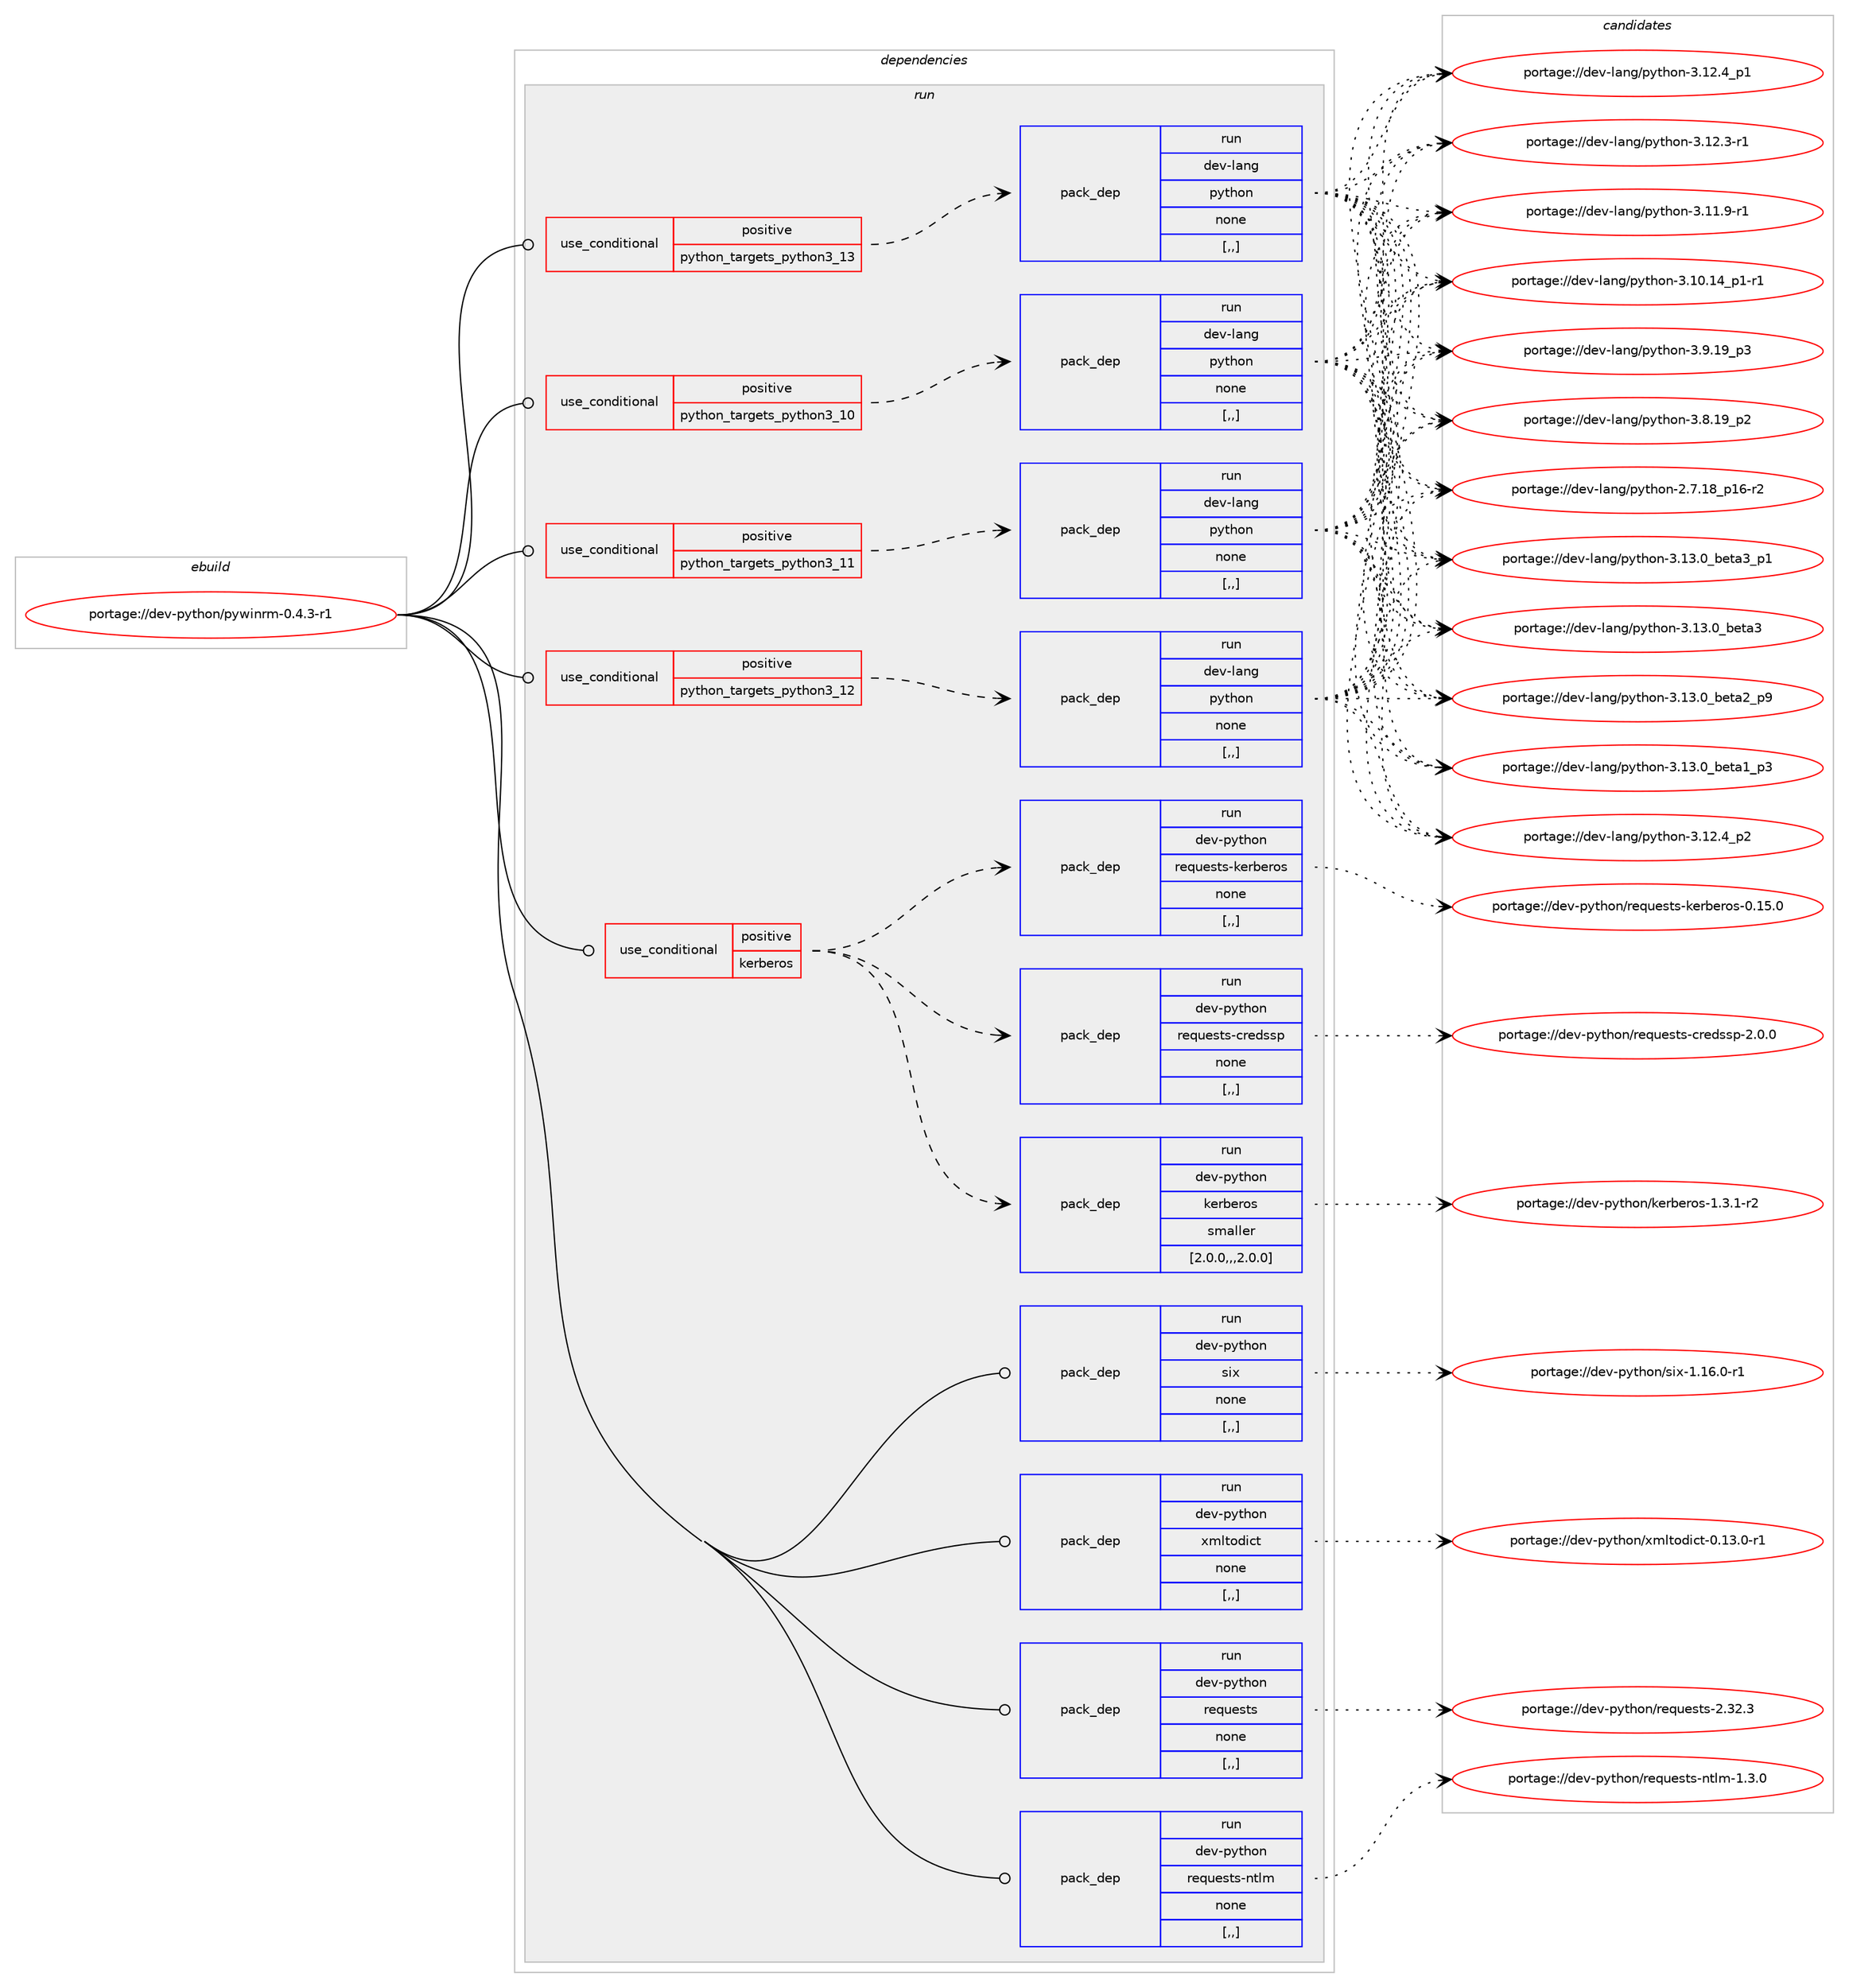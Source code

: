 digraph prolog {

# *************
# Graph options
# *************

newrank=true;
concentrate=true;
compound=true;
graph [rankdir=LR,fontname=Helvetica,fontsize=10,ranksep=1.5];#, ranksep=2.5, nodesep=0.2];
edge  [arrowhead=vee];
node  [fontname=Helvetica,fontsize=10];

# **********
# The ebuild
# **********

subgraph cluster_leftcol {
color=gray;
label=<<i>ebuild</i>>;
id [label="portage://dev-python/pywinrm-0.4.3-r1", color=red, width=4, href="../dev-python/pywinrm-0.4.3-r1.svg"];
}

# ****************
# The dependencies
# ****************

subgraph cluster_midcol {
color=gray;
label=<<i>dependencies</i>>;
subgraph cluster_compile {
fillcolor="#eeeeee";
style=filled;
label=<<i>compile</i>>;
}
subgraph cluster_compileandrun {
fillcolor="#eeeeee";
style=filled;
label=<<i>compile and run</i>>;
}
subgraph cluster_run {
fillcolor="#eeeeee";
style=filled;
label=<<i>run</i>>;
subgraph cond38425 {
dependency160365 [label=<<TABLE BORDER="0" CELLBORDER="1" CELLSPACING="0" CELLPADDING="4"><TR><TD ROWSPAN="3" CELLPADDING="10">use_conditional</TD></TR><TR><TD>positive</TD></TR><TR><TD>kerberos</TD></TR></TABLE>>, shape=none, color=red];
subgraph pack120668 {
dependency160366 [label=<<TABLE BORDER="0" CELLBORDER="1" CELLSPACING="0" CELLPADDING="4" WIDTH="220"><TR><TD ROWSPAN="6" CELLPADDING="30">pack_dep</TD></TR><TR><TD WIDTH="110">run</TD></TR><TR><TD>dev-python</TD></TR><TR><TD>kerberos</TD></TR><TR><TD>smaller</TD></TR><TR><TD>[2.0.0,,,2.0.0]</TD></TR></TABLE>>, shape=none, color=blue];
}
dependency160365:e -> dependency160366:w [weight=20,style="dashed",arrowhead="vee"];
subgraph pack120669 {
dependency160367 [label=<<TABLE BORDER="0" CELLBORDER="1" CELLSPACING="0" CELLPADDING="4" WIDTH="220"><TR><TD ROWSPAN="6" CELLPADDING="30">pack_dep</TD></TR><TR><TD WIDTH="110">run</TD></TR><TR><TD>dev-python</TD></TR><TR><TD>requests-credssp</TD></TR><TR><TD>none</TD></TR><TR><TD>[,,]</TD></TR></TABLE>>, shape=none, color=blue];
}
dependency160365:e -> dependency160367:w [weight=20,style="dashed",arrowhead="vee"];
subgraph pack120670 {
dependency160368 [label=<<TABLE BORDER="0" CELLBORDER="1" CELLSPACING="0" CELLPADDING="4" WIDTH="220"><TR><TD ROWSPAN="6" CELLPADDING="30">pack_dep</TD></TR><TR><TD WIDTH="110">run</TD></TR><TR><TD>dev-python</TD></TR><TR><TD>requests-kerberos</TD></TR><TR><TD>none</TD></TR><TR><TD>[,,]</TD></TR></TABLE>>, shape=none, color=blue];
}
dependency160365:e -> dependency160368:w [weight=20,style="dashed",arrowhead="vee"];
}
id:e -> dependency160365:w [weight=20,style="solid",arrowhead="odot"];
subgraph cond38426 {
dependency160369 [label=<<TABLE BORDER="0" CELLBORDER="1" CELLSPACING="0" CELLPADDING="4"><TR><TD ROWSPAN="3" CELLPADDING="10">use_conditional</TD></TR><TR><TD>positive</TD></TR><TR><TD>python_targets_python3_10</TD></TR></TABLE>>, shape=none, color=red];
subgraph pack120671 {
dependency160370 [label=<<TABLE BORDER="0" CELLBORDER="1" CELLSPACING="0" CELLPADDING="4" WIDTH="220"><TR><TD ROWSPAN="6" CELLPADDING="30">pack_dep</TD></TR><TR><TD WIDTH="110">run</TD></TR><TR><TD>dev-lang</TD></TR><TR><TD>python</TD></TR><TR><TD>none</TD></TR><TR><TD>[,,]</TD></TR></TABLE>>, shape=none, color=blue];
}
dependency160369:e -> dependency160370:w [weight=20,style="dashed",arrowhead="vee"];
}
id:e -> dependency160369:w [weight=20,style="solid",arrowhead="odot"];
subgraph cond38427 {
dependency160371 [label=<<TABLE BORDER="0" CELLBORDER="1" CELLSPACING="0" CELLPADDING="4"><TR><TD ROWSPAN="3" CELLPADDING="10">use_conditional</TD></TR><TR><TD>positive</TD></TR><TR><TD>python_targets_python3_11</TD></TR></TABLE>>, shape=none, color=red];
subgraph pack120672 {
dependency160372 [label=<<TABLE BORDER="0" CELLBORDER="1" CELLSPACING="0" CELLPADDING="4" WIDTH="220"><TR><TD ROWSPAN="6" CELLPADDING="30">pack_dep</TD></TR><TR><TD WIDTH="110">run</TD></TR><TR><TD>dev-lang</TD></TR><TR><TD>python</TD></TR><TR><TD>none</TD></TR><TR><TD>[,,]</TD></TR></TABLE>>, shape=none, color=blue];
}
dependency160371:e -> dependency160372:w [weight=20,style="dashed",arrowhead="vee"];
}
id:e -> dependency160371:w [weight=20,style="solid",arrowhead="odot"];
subgraph cond38428 {
dependency160373 [label=<<TABLE BORDER="0" CELLBORDER="1" CELLSPACING="0" CELLPADDING="4"><TR><TD ROWSPAN="3" CELLPADDING="10">use_conditional</TD></TR><TR><TD>positive</TD></TR><TR><TD>python_targets_python3_12</TD></TR></TABLE>>, shape=none, color=red];
subgraph pack120673 {
dependency160374 [label=<<TABLE BORDER="0" CELLBORDER="1" CELLSPACING="0" CELLPADDING="4" WIDTH="220"><TR><TD ROWSPAN="6" CELLPADDING="30">pack_dep</TD></TR><TR><TD WIDTH="110">run</TD></TR><TR><TD>dev-lang</TD></TR><TR><TD>python</TD></TR><TR><TD>none</TD></TR><TR><TD>[,,]</TD></TR></TABLE>>, shape=none, color=blue];
}
dependency160373:e -> dependency160374:w [weight=20,style="dashed",arrowhead="vee"];
}
id:e -> dependency160373:w [weight=20,style="solid",arrowhead="odot"];
subgraph cond38429 {
dependency160375 [label=<<TABLE BORDER="0" CELLBORDER="1" CELLSPACING="0" CELLPADDING="4"><TR><TD ROWSPAN="3" CELLPADDING="10">use_conditional</TD></TR><TR><TD>positive</TD></TR><TR><TD>python_targets_python3_13</TD></TR></TABLE>>, shape=none, color=red];
subgraph pack120674 {
dependency160376 [label=<<TABLE BORDER="0" CELLBORDER="1" CELLSPACING="0" CELLPADDING="4" WIDTH="220"><TR><TD ROWSPAN="6" CELLPADDING="30">pack_dep</TD></TR><TR><TD WIDTH="110">run</TD></TR><TR><TD>dev-lang</TD></TR><TR><TD>python</TD></TR><TR><TD>none</TD></TR><TR><TD>[,,]</TD></TR></TABLE>>, shape=none, color=blue];
}
dependency160375:e -> dependency160376:w [weight=20,style="dashed",arrowhead="vee"];
}
id:e -> dependency160375:w [weight=20,style="solid",arrowhead="odot"];
subgraph pack120675 {
dependency160377 [label=<<TABLE BORDER="0" CELLBORDER="1" CELLSPACING="0" CELLPADDING="4" WIDTH="220"><TR><TD ROWSPAN="6" CELLPADDING="30">pack_dep</TD></TR><TR><TD WIDTH="110">run</TD></TR><TR><TD>dev-python</TD></TR><TR><TD>requests</TD></TR><TR><TD>none</TD></TR><TR><TD>[,,]</TD></TR></TABLE>>, shape=none, color=blue];
}
id:e -> dependency160377:w [weight=20,style="solid",arrowhead="odot"];
subgraph pack120676 {
dependency160378 [label=<<TABLE BORDER="0" CELLBORDER="1" CELLSPACING="0" CELLPADDING="4" WIDTH="220"><TR><TD ROWSPAN="6" CELLPADDING="30">pack_dep</TD></TR><TR><TD WIDTH="110">run</TD></TR><TR><TD>dev-python</TD></TR><TR><TD>requests-ntlm</TD></TR><TR><TD>none</TD></TR><TR><TD>[,,]</TD></TR></TABLE>>, shape=none, color=blue];
}
id:e -> dependency160378:w [weight=20,style="solid",arrowhead="odot"];
subgraph pack120677 {
dependency160379 [label=<<TABLE BORDER="0" CELLBORDER="1" CELLSPACING="0" CELLPADDING="4" WIDTH="220"><TR><TD ROWSPAN="6" CELLPADDING="30">pack_dep</TD></TR><TR><TD WIDTH="110">run</TD></TR><TR><TD>dev-python</TD></TR><TR><TD>six</TD></TR><TR><TD>none</TD></TR><TR><TD>[,,]</TD></TR></TABLE>>, shape=none, color=blue];
}
id:e -> dependency160379:w [weight=20,style="solid",arrowhead="odot"];
subgraph pack120678 {
dependency160380 [label=<<TABLE BORDER="0" CELLBORDER="1" CELLSPACING="0" CELLPADDING="4" WIDTH="220"><TR><TD ROWSPAN="6" CELLPADDING="30">pack_dep</TD></TR><TR><TD WIDTH="110">run</TD></TR><TR><TD>dev-python</TD></TR><TR><TD>xmltodict</TD></TR><TR><TD>none</TD></TR><TR><TD>[,,]</TD></TR></TABLE>>, shape=none, color=blue];
}
id:e -> dependency160380:w [weight=20,style="solid",arrowhead="odot"];
}
}

# **************
# The candidates
# **************

subgraph cluster_choices {
rank=same;
color=gray;
label=<<i>candidates</i>>;

subgraph choice120668 {
color=black;
nodesep=1;
choice1001011184511212111610411111047107101114981011141111154549465146494511450 [label="portage://dev-python/kerberos-1.3.1-r2", color=red, width=4,href="../dev-python/kerberos-1.3.1-r2.svg"];
dependency160366:e -> choice1001011184511212111610411111047107101114981011141111154549465146494511450:w [style=dotted,weight="100"];
}
subgraph choice120669 {
color=black;
nodesep=1;
choice10010111845112121116104111110471141011131171011151161154599114101100115115112455046484648 [label="portage://dev-python/requests-credssp-2.0.0", color=red, width=4,href="../dev-python/requests-credssp-2.0.0.svg"];
dependency160367:e -> choice10010111845112121116104111110471141011131171011151161154599114101100115115112455046484648:w [style=dotted,weight="100"];
}
subgraph choice120670 {
color=black;
nodesep=1;
choice1001011184511212111610411111047114101113117101115116115451071011149810111411111545484649534648 [label="portage://dev-python/requests-kerberos-0.15.0", color=red, width=4,href="../dev-python/requests-kerberos-0.15.0.svg"];
dependency160368:e -> choice1001011184511212111610411111047114101113117101115116115451071011149810111411111545484649534648:w [style=dotted,weight="100"];
}
subgraph choice120671 {
color=black;
nodesep=1;
choice10010111845108971101034711212111610411111045514649514648959810111697519511249 [label="portage://dev-lang/python-3.13.0_beta3_p1", color=red, width=4,href="../dev-lang/python-3.13.0_beta3_p1.svg"];
choice1001011184510897110103471121211161041111104551464951464895981011169751 [label="portage://dev-lang/python-3.13.0_beta3", color=red, width=4,href="../dev-lang/python-3.13.0_beta3.svg"];
choice10010111845108971101034711212111610411111045514649514648959810111697509511257 [label="portage://dev-lang/python-3.13.0_beta2_p9", color=red, width=4,href="../dev-lang/python-3.13.0_beta2_p9.svg"];
choice10010111845108971101034711212111610411111045514649514648959810111697499511251 [label="portage://dev-lang/python-3.13.0_beta1_p3", color=red, width=4,href="../dev-lang/python-3.13.0_beta1_p3.svg"];
choice100101118451089711010347112121116104111110455146495046529511250 [label="portage://dev-lang/python-3.12.4_p2", color=red, width=4,href="../dev-lang/python-3.12.4_p2.svg"];
choice100101118451089711010347112121116104111110455146495046529511249 [label="portage://dev-lang/python-3.12.4_p1", color=red, width=4,href="../dev-lang/python-3.12.4_p1.svg"];
choice100101118451089711010347112121116104111110455146495046514511449 [label="portage://dev-lang/python-3.12.3-r1", color=red, width=4,href="../dev-lang/python-3.12.3-r1.svg"];
choice100101118451089711010347112121116104111110455146494946574511449 [label="portage://dev-lang/python-3.11.9-r1", color=red, width=4,href="../dev-lang/python-3.11.9-r1.svg"];
choice100101118451089711010347112121116104111110455146494846495295112494511449 [label="portage://dev-lang/python-3.10.14_p1-r1", color=red, width=4,href="../dev-lang/python-3.10.14_p1-r1.svg"];
choice100101118451089711010347112121116104111110455146574649579511251 [label="portage://dev-lang/python-3.9.19_p3", color=red, width=4,href="../dev-lang/python-3.9.19_p3.svg"];
choice100101118451089711010347112121116104111110455146564649579511250 [label="portage://dev-lang/python-3.8.19_p2", color=red, width=4,href="../dev-lang/python-3.8.19_p2.svg"];
choice100101118451089711010347112121116104111110455046554649569511249544511450 [label="portage://dev-lang/python-2.7.18_p16-r2", color=red, width=4,href="../dev-lang/python-2.7.18_p16-r2.svg"];
dependency160370:e -> choice10010111845108971101034711212111610411111045514649514648959810111697519511249:w [style=dotted,weight="100"];
dependency160370:e -> choice1001011184510897110103471121211161041111104551464951464895981011169751:w [style=dotted,weight="100"];
dependency160370:e -> choice10010111845108971101034711212111610411111045514649514648959810111697509511257:w [style=dotted,weight="100"];
dependency160370:e -> choice10010111845108971101034711212111610411111045514649514648959810111697499511251:w [style=dotted,weight="100"];
dependency160370:e -> choice100101118451089711010347112121116104111110455146495046529511250:w [style=dotted,weight="100"];
dependency160370:e -> choice100101118451089711010347112121116104111110455146495046529511249:w [style=dotted,weight="100"];
dependency160370:e -> choice100101118451089711010347112121116104111110455146495046514511449:w [style=dotted,weight="100"];
dependency160370:e -> choice100101118451089711010347112121116104111110455146494946574511449:w [style=dotted,weight="100"];
dependency160370:e -> choice100101118451089711010347112121116104111110455146494846495295112494511449:w [style=dotted,weight="100"];
dependency160370:e -> choice100101118451089711010347112121116104111110455146574649579511251:w [style=dotted,weight="100"];
dependency160370:e -> choice100101118451089711010347112121116104111110455146564649579511250:w [style=dotted,weight="100"];
dependency160370:e -> choice100101118451089711010347112121116104111110455046554649569511249544511450:w [style=dotted,weight="100"];
}
subgraph choice120672 {
color=black;
nodesep=1;
choice10010111845108971101034711212111610411111045514649514648959810111697519511249 [label="portage://dev-lang/python-3.13.0_beta3_p1", color=red, width=4,href="../dev-lang/python-3.13.0_beta3_p1.svg"];
choice1001011184510897110103471121211161041111104551464951464895981011169751 [label="portage://dev-lang/python-3.13.0_beta3", color=red, width=4,href="../dev-lang/python-3.13.0_beta3.svg"];
choice10010111845108971101034711212111610411111045514649514648959810111697509511257 [label="portage://dev-lang/python-3.13.0_beta2_p9", color=red, width=4,href="../dev-lang/python-3.13.0_beta2_p9.svg"];
choice10010111845108971101034711212111610411111045514649514648959810111697499511251 [label="portage://dev-lang/python-3.13.0_beta1_p3", color=red, width=4,href="../dev-lang/python-3.13.0_beta1_p3.svg"];
choice100101118451089711010347112121116104111110455146495046529511250 [label="portage://dev-lang/python-3.12.4_p2", color=red, width=4,href="../dev-lang/python-3.12.4_p2.svg"];
choice100101118451089711010347112121116104111110455146495046529511249 [label="portage://dev-lang/python-3.12.4_p1", color=red, width=4,href="../dev-lang/python-3.12.4_p1.svg"];
choice100101118451089711010347112121116104111110455146495046514511449 [label="portage://dev-lang/python-3.12.3-r1", color=red, width=4,href="../dev-lang/python-3.12.3-r1.svg"];
choice100101118451089711010347112121116104111110455146494946574511449 [label="portage://dev-lang/python-3.11.9-r1", color=red, width=4,href="../dev-lang/python-3.11.9-r1.svg"];
choice100101118451089711010347112121116104111110455146494846495295112494511449 [label="portage://dev-lang/python-3.10.14_p1-r1", color=red, width=4,href="../dev-lang/python-3.10.14_p1-r1.svg"];
choice100101118451089711010347112121116104111110455146574649579511251 [label="portage://dev-lang/python-3.9.19_p3", color=red, width=4,href="../dev-lang/python-3.9.19_p3.svg"];
choice100101118451089711010347112121116104111110455146564649579511250 [label="portage://dev-lang/python-3.8.19_p2", color=red, width=4,href="../dev-lang/python-3.8.19_p2.svg"];
choice100101118451089711010347112121116104111110455046554649569511249544511450 [label="portage://dev-lang/python-2.7.18_p16-r2", color=red, width=4,href="../dev-lang/python-2.7.18_p16-r2.svg"];
dependency160372:e -> choice10010111845108971101034711212111610411111045514649514648959810111697519511249:w [style=dotted,weight="100"];
dependency160372:e -> choice1001011184510897110103471121211161041111104551464951464895981011169751:w [style=dotted,weight="100"];
dependency160372:e -> choice10010111845108971101034711212111610411111045514649514648959810111697509511257:w [style=dotted,weight="100"];
dependency160372:e -> choice10010111845108971101034711212111610411111045514649514648959810111697499511251:w [style=dotted,weight="100"];
dependency160372:e -> choice100101118451089711010347112121116104111110455146495046529511250:w [style=dotted,weight="100"];
dependency160372:e -> choice100101118451089711010347112121116104111110455146495046529511249:w [style=dotted,weight="100"];
dependency160372:e -> choice100101118451089711010347112121116104111110455146495046514511449:w [style=dotted,weight="100"];
dependency160372:e -> choice100101118451089711010347112121116104111110455146494946574511449:w [style=dotted,weight="100"];
dependency160372:e -> choice100101118451089711010347112121116104111110455146494846495295112494511449:w [style=dotted,weight="100"];
dependency160372:e -> choice100101118451089711010347112121116104111110455146574649579511251:w [style=dotted,weight="100"];
dependency160372:e -> choice100101118451089711010347112121116104111110455146564649579511250:w [style=dotted,weight="100"];
dependency160372:e -> choice100101118451089711010347112121116104111110455046554649569511249544511450:w [style=dotted,weight="100"];
}
subgraph choice120673 {
color=black;
nodesep=1;
choice10010111845108971101034711212111610411111045514649514648959810111697519511249 [label="portage://dev-lang/python-3.13.0_beta3_p1", color=red, width=4,href="../dev-lang/python-3.13.0_beta3_p1.svg"];
choice1001011184510897110103471121211161041111104551464951464895981011169751 [label="portage://dev-lang/python-3.13.0_beta3", color=red, width=4,href="../dev-lang/python-3.13.0_beta3.svg"];
choice10010111845108971101034711212111610411111045514649514648959810111697509511257 [label="portage://dev-lang/python-3.13.0_beta2_p9", color=red, width=4,href="../dev-lang/python-3.13.0_beta2_p9.svg"];
choice10010111845108971101034711212111610411111045514649514648959810111697499511251 [label="portage://dev-lang/python-3.13.0_beta1_p3", color=red, width=4,href="../dev-lang/python-3.13.0_beta1_p3.svg"];
choice100101118451089711010347112121116104111110455146495046529511250 [label="portage://dev-lang/python-3.12.4_p2", color=red, width=4,href="../dev-lang/python-3.12.4_p2.svg"];
choice100101118451089711010347112121116104111110455146495046529511249 [label="portage://dev-lang/python-3.12.4_p1", color=red, width=4,href="../dev-lang/python-3.12.4_p1.svg"];
choice100101118451089711010347112121116104111110455146495046514511449 [label="portage://dev-lang/python-3.12.3-r1", color=red, width=4,href="../dev-lang/python-3.12.3-r1.svg"];
choice100101118451089711010347112121116104111110455146494946574511449 [label="portage://dev-lang/python-3.11.9-r1", color=red, width=4,href="../dev-lang/python-3.11.9-r1.svg"];
choice100101118451089711010347112121116104111110455146494846495295112494511449 [label="portage://dev-lang/python-3.10.14_p1-r1", color=red, width=4,href="../dev-lang/python-3.10.14_p1-r1.svg"];
choice100101118451089711010347112121116104111110455146574649579511251 [label="portage://dev-lang/python-3.9.19_p3", color=red, width=4,href="../dev-lang/python-3.9.19_p3.svg"];
choice100101118451089711010347112121116104111110455146564649579511250 [label="portage://dev-lang/python-3.8.19_p2", color=red, width=4,href="../dev-lang/python-3.8.19_p2.svg"];
choice100101118451089711010347112121116104111110455046554649569511249544511450 [label="portage://dev-lang/python-2.7.18_p16-r2", color=red, width=4,href="../dev-lang/python-2.7.18_p16-r2.svg"];
dependency160374:e -> choice10010111845108971101034711212111610411111045514649514648959810111697519511249:w [style=dotted,weight="100"];
dependency160374:e -> choice1001011184510897110103471121211161041111104551464951464895981011169751:w [style=dotted,weight="100"];
dependency160374:e -> choice10010111845108971101034711212111610411111045514649514648959810111697509511257:w [style=dotted,weight="100"];
dependency160374:e -> choice10010111845108971101034711212111610411111045514649514648959810111697499511251:w [style=dotted,weight="100"];
dependency160374:e -> choice100101118451089711010347112121116104111110455146495046529511250:w [style=dotted,weight="100"];
dependency160374:e -> choice100101118451089711010347112121116104111110455146495046529511249:w [style=dotted,weight="100"];
dependency160374:e -> choice100101118451089711010347112121116104111110455146495046514511449:w [style=dotted,weight="100"];
dependency160374:e -> choice100101118451089711010347112121116104111110455146494946574511449:w [style=dotted,weight="100"];
dependency160374:e -> choice100101118451089711010347112121116104111110455146494846495295112494511449:w [style=dotted,weight="100"];
dependency160374:e -> choice100101118451089711010347112121116104111110455146574649579511251:w [style=dotted,weight="100"];
dependency160374:e -> choice100101118451089711010347112121116104111110455146564649579511250:w [style=dotted,weight="100"];
dependency160374:e -> choice100101118451089711010347112121116104111110455046554649569511249544511450:w [style=dotted,weight="100"];
}
subgraph choice120674 {
color=black;
nodesep=1;
choice10010111845108971101034711212111610411111045514649514648959810111697519511249 [label="portage://dev-lang/python-3.13.0_beta3_p1", color=red, width=4,href="../dev-lang/python-3.13.0_beta3_p1.svg"];
choice1001011184510897110103471121211161041111104551464951464895981011169751 [label="portage://dev-lang/python-3.13.0_beta3", color=red, width=4,href="../dev-lang/python-3.13.0_beta3.svg"];
choice10010111845108971101034711212111610411111045514649514648959810111697509511257 [label="portage://dev-lang/python-3.13.0_beta2_p9", color=red, width=4,href="../dev-lang/python-3.13.0_beta2_p9.svg"];
choice10010111845108971101034711212111610411111045514649514648959810111697499511251 [label="portage://dev-lang/python-3.13.0_beta1_p3", color=red, width=4,href="../dev-lang/python-3.13.0_beta1_p3.svg"];
choice100101118451089711010347112121116104111110455146495046529511250 [label="portage://dev-lang/python-3.12.4_p2", color=red, width=4,href="../dev-lang/python-3.12.4_p2.svg"];
choice100101118451089711010347112121116104111110455146495046529511249 [label="portage://dev-lang/python-3.12.4_p1", color=red, width=4,href="../dev-lang/python-3.12.4_p1.svg"];
choice100101118451089711010347112121116104111110455146495046514511449 [label="portage://dev-lang/python-3.12.3-r1", color=red, width=4,href="../dev-lang/python-3.12.3-r1.svg"];
choice100101118451089711010347112121116104111110455146494946574511449 [label="portage://dev-lang/python-3.11.9-r1", color=red, width=4,href="../dev-lang/python-3.11.9-r1.svg"];
choice100101118451089711010347112121116104111110455146494846495295112494511449 [label="portage://dev-lang/python-3.10.14_p1-r1", color=red, width=4,href="../dev-lang/python-3.10.14_p1-r1.svg"];
choice100101118451089711010347112121116104111110455146574649579511251 [label="portage://dev-lang/python-3.9.19_p3", color=red, width=4,href="../dev-lang/python-3.9.19_p3.svg"];
choice100101118451089711010347112121116104111110455146564649579511250 [label="portage://dev-lang/python-3.8.19_p2", color=red, width=4,href="../dev-lang/python-3.8.19_p2.svg"];
choice100101118451089711010347112121116104111110455046554649569511249544511450 [label="portage://dev-lang/python-2.7.18_p16-r2", color=red, width=4,href="../dev-lang/python-2.7.18_p16-r2.svg"];
dependency160376:e -> choice10010111845108971101034711212111610411111045514649514648959810111697519511249:w [style=dotted,weight="100"];
dependency160376:e -> choice1001011184510897110103471121211161041111104551464951464895981011169751:w [style=dotted,weight="100"];
dependency160376:e -> choice10010111845108971101034711212111610411111045514649514648959810111697509511257:w [style=dotted,weight="100"];
dependency160376:e -> choice10010111845108971101034711212111610411111045514649514648959810111697499511251:w [style=dotted,weight="100"];
dependency160376:e -> choice100101118451089711010347112121116104111110455146495046529511250:w [style=dotted,weight="100"];
dependency160376:e -> choice100101118451089711010347112121116104111110455146495046529511249:w [style=dotted,weight="100"];
dependency160376:e -> choice100101118451089711010347112121116104111110455146495046514511449:w [style=dotted,weight="100"];
dependency160376:e -> choice100101118451089711010347112121116104111110455146494946574511449:w [style=dotted,weight="100"];
dependency160376:e -> choice100101118451089711010347112121116104111110455146494846495295112494511449:w [style=dotted,weight="100"];
dependency160376:e -> choice100101118451089711010347112121116104111110455146574649579511251:w [style=dotted,weight="100"];
dependency160376:e -> choice100101118451089711010347112121116104111110455146564649579511250:w [style=dotted,weight="100"];
dependency160376:e -> choice100101118451089711010347112121116104111110455046554649569511249544511450:w [style=dotted,weight="100"];
}
subgraph choice120675 {
color=black;
nodesep=1;
choice100101118451121211161041111104711410111311710111511611545504651504651 [label="portage://dev-python/requests-2.32.3", color=red, width=4,href="../dev-python/requests-2.32.3.svg"];
dependency160377:e -> choice100101118451121211161041111104711410111311710111511611545504651504651:w [style=dotted,weight="100"];
}
subgraph choice120676 {
color=black;
nodesep=1;
choice100101118451121211161041111104711410111311710111511611545110116108109454946514648 [label="portage://dev-python/requests-ntlm-1.3.0", color=red, width=4,href="../dev-python/requests-ntlm-1.3.0.svg"];
dependency160378:e -> choice100101118451121211161041111104711410111311710111511611545110116108109454946514648:w [style=dotted,weight="100"];
}
subgraph choice120677 {
color=black;
nodesep=1;
choice1001011184511212111610411111047115105120454946495446484511449 [label="portage://dev-python/six-1.16.0-r1", color=red, width=4,href="../dev-python/six-1.16.0-r1.svg"];
dependency160379:e -> choice1001011184511212111610411111047115105120454946495446484511449:w [style=dotted,weight="100"];
}
subgraph choice120678 {
color=black;
nodesep=1;
choice100101118451121211161041111104712010910811611110010599116454846495146484511449 [label="portage://dev-python/xmltodict-0.13.0-r1", color=red, width=4,href="../dev-python/xmltodict-0.13.0-r1.svg"];
dependency160380:e -> choice100101118451121211161041111104712010910811611110010599116454846495146484511449:w [style=dotted,weight="100"];
}
}

}
